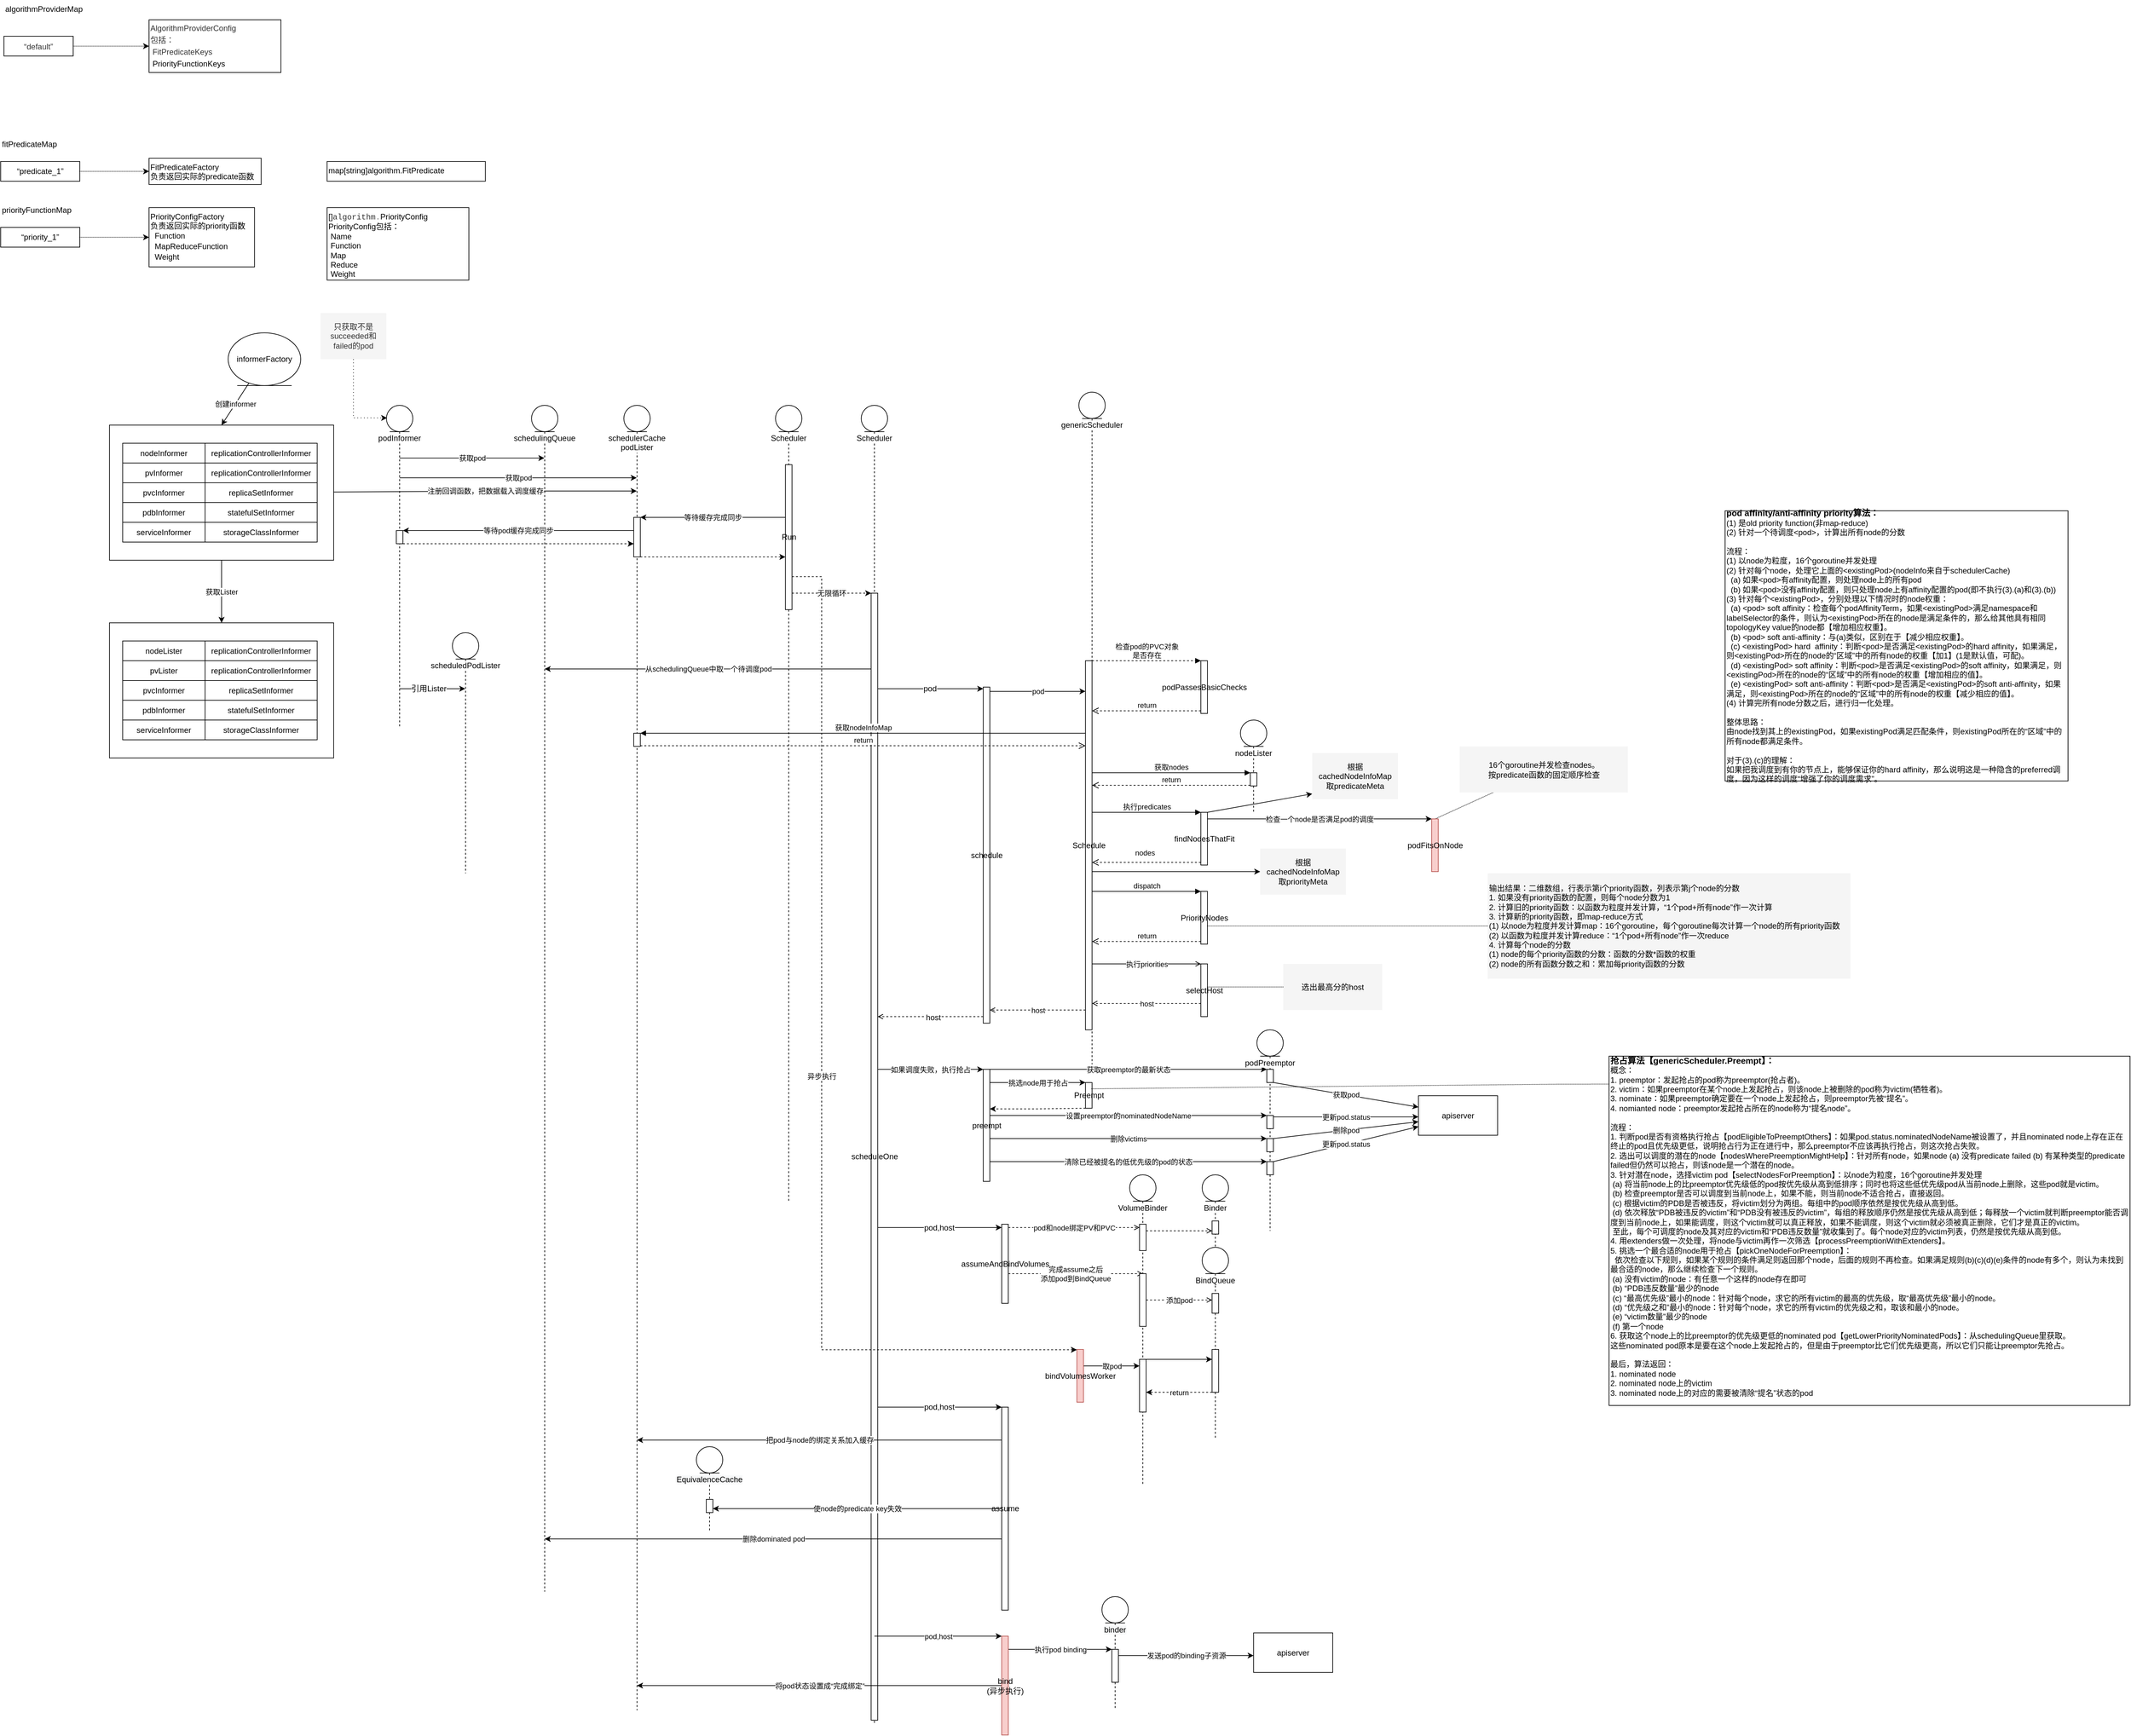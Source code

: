 <mxfile version="12.1.0" type="device" pages="1"><diagram id="QPjbx53poT85U-wyTvSg" name="第 1 页"><mxGraphModel dx="2013" dy="2044" grid="1" gridSize="10" guides="1" tooltips="1" connect="1" arrows="1" fold="1" page="1" pageScale="1" pageWidth="827" pageHeight="1169" math="0" shadow="0"><root><mxCell id="0"/><mxCell id="1" parent="0"/><mxCell id="ehPU6sAt0963uC6czqVp-31" value="获取pod" style="edgeStyle=none;rounded=0;orthogonalLoop=1;jettySize=auto;html=1;" parent="1" source="ehPU6sAt0963uC6czqVp-28" target="ehPU6sAt0963uC6czqVp-30" edge="1"><mxGeometry relative="1" as="geometry"><Array as="points"><mxPoint x="430" y="350"/></Array></mxGeometry></mxCell><mxCell id="ehPU6sAt0963uC6czqVp-32" value="获取pod" style="edgeStyle=none;rounded=0;orthogonalLoop=1;jettySize=auto;html=1;" parent="1" source="ehPU6sAt0963uC6czqVp-28" target="ehPU6sAt0963uC6czqVp-29" edge="1"><mxGeometry relative="1" as="geometry"><mxPoint x="610" y="410" as="targetPoint"/><Array as="points"><mxPoint x="570" y="380"/></Array></mxGeometry></mxCell><mxCell id="ehPU6sAt0963uC6czqVp-34" style="edgeStyle=none;rounded=0;orthogonalLoop=1;jettySize=auto;html=1;" parent="1" source="ehPU6sAt0963uC6czqVp-28" target="ehPU6sAt0963uC6czqVp-33" edge="1"><mxGeometry relative="1" as="geometry"><Array as="points"><mxPoint x="320" y="700"/></Array></mxGeometry></mxCell><mxCell id="ehPU6sAt0963uC6czqVp-35" value="引用Lister" style="text;html=1;align=center;verticalAlign=middle;resizable=0;points=[];;labelBackgroundColor=#ffffff;" parent="ehPU6sAt0963uC6czqVp-34" vertex="1" connectable="0"><mxGeometry x="0.464" y="-30" relative="1" as="geometry"><mxPoint x="-29" y="-30" as="offset"/></mxGeometry></mxCell><mxCell id="ehPU6sAt0963uC6czqVp-28" value="podInformer" style="shape=umlLifeline;participant=umlEntity;perimeter=lifelinePerimeter;whiteSpace=wrap;html=1;container=1;collapsible=0;recursiveResize=0;verticalAlign=top;spacingTop=36;labelBackgroundColor=#ffffff;outlineConnect=0;" parent="1" vertex="1"><mxGeometry x="250" y="270" width="40" height="490" as="geometry"/></mxCell><mxCell id="ehPU6sAt0963uC6czqVp-186" value="" style="html=1;points=[];perimeter=orthogonalPerimeter;" parent="ehPU6sAt0963uC6czqVp-28" vertex="1"><mxGeometry x="15" y="190" width="10" height="20" as="geometry"/></mxCell><mxCell id="ehPU6sAt0963uC6czqVp-29" value="schedulerCache&lt;br&gt;podLister" style="shape=umlLifeline;participant=umlEntity;perimeter=lifelinePerimeter;whiteSpace=wrap;html=1;container=1;collapsible=0;recursiveResize=0;verticalAlign=top;spacingTop=36;labelBackgroundColor=#ffffff;outlineConnect=0;" parent="1" vertex="1"><mxGeometry x="610" y="270" width="40" height="1980" as="geometry"/></mxCell><mxCell id="ehPU6sAt0963uC6czqVp-113" value="" style="html=1;points=[];perimeter=orthogonalPerimeter;" parent="ehPU6sAt0963uC6czqVp-29" vertex="1"><mxGeometry x="15" y="497.5" width="10" height="20" as="geometry"/></mxCell><mxCell id="ehPU6sAt0963uC6czqVp-182" value="" style="html=1;points=[];perimeter=orthogonalPerimeter;" parent="ehPU6sAt0963uC6czqVp-29" vertex="1"><mxGeometry x="15" y="170" width="10" height="60" as="geometry"/></mxCell><mxCell id="ehPU6sAt0963uC6czqVp-74" value="从schedulingQueue中取一个待调度pod" style="edgeStyle=none;rounded=0;orthogonalLoop=1;jettySize=auto;html=1;endArrow=none;endFill=0;startArrow=classic;startFill=1;" parent="1" source="ehPU6sAt0963uC6czqVp-30" target="ehPU6sAt0963uC6czqVp-81" edge="1"><mxGeometry relative="1" as="geometry"><Array as="points"><mxPoint x="740" y="670"/></Array></mxGeometry></mxCell><mxCell id="ehPU6sAt0963uC6czqVp-30" value="schedulingQueue" style="shape=umlLifeline;participant=umlEntity;perimeter=lifelinePerimeter;whiteSpace=wrap;html=1;container=1;collapsible=0;recursiveResize=0;verticalAlign=top;spacingTop=36;labelBackgroundColor=#ffffff;outlineConnect=0;" parent="1" vertex="1"><mxGeometry x="470" y="270" width="40" height="1800" as="geometry"/></mxCell><mxCell id="ehPU6sAt0963uC6czqVp-33" value="scheduledPodLister" style="shape=umlLifeline;participant=umlEntity;perimeter=lifelinePerimeter;whiteSpace=wrap;html=1;container=1;collapsible=0;recursiveResize=0;verticalAlign=top;spacingTop=36;labelBackgroundColor=#ffffff;outlineConnect=0;" parent="1" vertex="1"><mxGeometry x="350" y="615" width="40" height="365" as="geometry"/></mxCell><mxCell id="ehPU6sAt0963uC6czqVp-36" value="Scheduler" style="shape=umlLifeline;participant=umlEntity;perimeter=lifelinePerimeter;whiteSpace=wrap;html=1;container=1;collapsible=0;recursiveResize=0;verticalAlign=top;spacingTop=36;labelBackgroundColor=#ffffff;outlineConnect=0;" parent="1" vertex="1"><mxGeometry x="970" y="270" width="40" height="2000" as="geometry"/></mxCell><mxCell id="ehPU6sAt0963uC6czqVp-81" value="scheduleOne" style="html=1;points=[];perimeter=orthogonalPerimeter;" parent="ehPU6sAt0963uC6czqVp-36" vertex="1"><mxGeometry x="15" y="285" width="10" height="1710" as="geometry"/></mxCell><mxCell id="ehPU6sAt0963uC6czqVp-52" value="创建informer" style="edgeStyle=none;rounded=0;orthogonalLoop=1;jettySize=auto;html=1;entryX=0.5;entryY=0;entryDx=0;entryDy=0;" parent="1" source="ehPU6sAt0963uC6czqVp-37" target="ehPU6sAt0963uC6czqVp-38" edge="1"><mxGeometry relative="1" as="geometry"/></mxCell><mxCell id="ehPU6sAt0963uC6czqVp-37" value="informerFactory" style="ellipse;shape=umlEntity;whiteSpace=wrap;html=1;" parent="1" vertex="1"><mxGeometry x="10" y="160" width="110" height="80" as="geometry"/></mxCell><mxCell id="ehPU6sAt0963uC6czqVp-51" value="" style="group" parent="1" vertex="1" connectable="0"><mxGeometry x="-170" y="300" width="340" height="205" as="geometry"/></mxCell><mxCell id="ehPU6sAt0963uC6czqVp-38" value="" style="rounded=0;whiteSpace=wrap;html=1;" parent="ehPU6sAt0963uC6czqVp-51" vertex="1"><mxGeometry width="340" height="205" as="geometry"/></mxCell><mxCell id="ehPU6sAt0963uC6czqVp-39" value="" style="group" parent="ehPU6sAt0963uC6czqVp-51" vertex="1" connectable="0"><mxGeometry x="20" y="27.5" width="125" height="150" as="geometry"/></mxCell><mxCell id="ehPU6sAt0963uC6czqVp-40" value="&lt;span style=&quot;white-space: normal&quot;&gt;pvInformer&lt;/span&gt;" style="rounded=0;whiteSpace=wrap;html=1;" parent="ehPU6sAt0963uC6czqVp-39" vertex="1"><mxGeometry y="30" width="125" height="30" as="geometry"/></mxCell><mxCell id="ehPU6sAt0963uC6czqVp-41" value="&lt;span style=&quot;white-space: normal&quot;&gt;pvcInformer&lt;/span&gt;" style="rounded=0;whiteSpace=wrap;html=1;" parent="ehPU6sAt0963uC6czqVp-39" vertex="1"><mxGeometry y="60" width="125" height="30" as="geometry"/></mxCell><mxCell id="ehPU6sAt0963uC6czqVp-42" value="&lt;span style=&quot;white-space: normal&quot;&gt;pdbInformer&lt;/span&gt;" style="rounded=0;whiteSpace=wrap;html=1;" parent="ehPU6sAt0963uC6czqVp-39" vertex="1"><mxGeometry y="90" width="125" height="30" as="geometry"/></mxCell><mxCell id="ehPU6sAt0963uC6czqVp-43" value="&lt;span style=&quot;white-space: normal&quot;&gt;nodeInformer&lt;/span&gt;" style="rounded=0;whiteSpace=wrap;html=1;" parent="ehPU6sAt0963uC6czqVp-39" vertex="1"><mxGeometry width="125" height="30" as="geometry"/></mxCell><mxCell id="ehPU6sAt0963uC6czqVp-44" value="&lt;span style=&quot;white-space: normal&quot;&gt;serviceInformer&lt;/span&gt;" style="rounded=0;whiteSpace=wrap;html=1;" parent="ehPU6sAt0963uC6czqVp-39" vertex="1"><mxGeometry y="120" width="125" height="30" as="geometry"/></mxCell><mxCell id="ehPU6sAt0963uC6czqVp-45" value="" style="group" parent="ehPU6sAt0963uC6czqVp-51" vertex="1" connectable="0"><mxGeometry x="145" y="27.5" width="170" height="150" as="geometry"/></mxCell><mxCell id="ehPU6sAt0963uC6czqVp-46" value="replicationControllerInformer" style="rounded=0;whiteSpace=wrap;html=1;" parent="ehPU6sAt0963uC6czqVp-45" vertex="1"><mxGeometry width="170" height="30" as="geometry"/></mxCell><mxCell id="ehPU6sAt0963uC6czqVp-47" value="replicationControllerInformer" style="rounded=0;whiteSpace=wrap;html=1;" parent="ehPU6sAt0963uC6czqVp-45" vertex="1"><mxGeometry y="30" width="170" height="30" as="geometry"/></mxCell><mxCell id="ehPU6sAt0963uC6czqVp-48" value="replicaSetInformer" style="rounded=0;whiteSpace=wrap;html=1;" parent="ehPU6sAt0963uC6czqVp-45" vertex="1"><mxGeometry y="60" width="170" height="30" as="geometry"/></mxCell><mxCell id="ehPU6sAt0963uC6czqVp-49" value="statefulSetInformer" style="rounded=0;whiteSpace=wrap;html=1;" parent="ehPU6sAt0963uC6czqVp-45" vertex="1"><mxGeometry y="90" width="170" height="30" as="geometry"/></mxCell><mxCell id="ehPU6sAt0963uC6czqVp-50" value="storageClassInformer" style="rounded=0;whiteSpace=wrap;html=1;" parent="ehPU6sAt0963uC6czqVp-45" vertex="1"><mxGeometry y="120" width="170" height="30" as="geometry"/></mxCell><mxCell id="ehPU6sAt0963uC6czqVp-53" value="" style="group" parent="1" vertex="1" connectable="0"><mxGeometry x="-170" y="600" width="340" height="205" as="geometry"/></mxCell><mxCell id="ehPU6sAt0963uC6czqVp-54" value="" style="rounded=0;whiteSpace=wrap;html=1;" parent="ehPU6sAt0963uC6czqVp-53" vertex="1"><mxGeometry width="340" height="205" as="geometry"/></mxCell><mxCell id="ehPU6sAt0963uC6czqVp-55" value="" style="group" parent="ehPU6sAt0963uC6czqVp-53" vertex="1" connectable="0"><mxGeometry x="20" y="27.5" width="125" height="150" as="geometry"/></mxCell><mxCell id="ehPU6sAt0963uC6czqVp-56" value="&lt;span style=&quot;white-space: normal&quot;&gt;pvLister&lt;/span&gt;" style="rounded=0;whiteSpace=wrap;html=1;" parent="ehPU6sAt0963uC6czqVp-55" vertex="1"><mxGeometry y="30" width="125" height="30" as="geometry"/></mxCell><mxCell id="ehPU6sAt0963uC6czqVp-57" value="&lt;span style=&quot;white-space: normal&quot;&gt;pvcInformer&lt;/span&gt;" style="rounded=0;whiteSpace=wrap;html=1;" parent="ehPU6sAt0963uC6czqVp-55" vertex="1"><mxGeometry y="60" width="125" height="30" as="geometry"/></mxCell><mxCell id="ehPU6sAt0963uC6czqVp-58" value="&lt;span style=&quot;white-space: normal&quot;&gt;pdbInformer&lt;/span&gt;" style="rounded=0;whiteSpace=wrap;html=1;" parent="ehPU6sAt0963uC6czqVp-55" vertex="1"><mxGeometry y="90" width="125" height="30" as="geometry"/></mxCell><mxCell id="ehPU6sAt0963uC6czqVp-59" value="&lt;span style=&quot;white-space: normal&quot;&gt;nodeLister&lt;/span&gt;" style="rounded=0;whiteSpace=wrap;html=1;" parent="ehPU6sAt0963uC6czqVp-55" vertex="1"><mxGeometry width="125" height="30" as="geometry"/></mxCell><mxCell id="ehPU6sAt0963uC6czqVp-60" value="&lt;span style=&quot;white-space: normal&quot;&gt;serviceInformer&lt;/span&gt;" style="rounded=0;whiteSpace=wrap;html=1;" parent="ehPU6sAt0963uC6czqVp-55" vertex="1"><mxGeometry y="120" width="125" height="30" as="geometry"/></mxCell><mxCell id="ehPU6sAt0963uC6czqVp-61" value="" style="group" parent="ehPU6sAt0963uC6czqVp-53" vertex="1" connectable="0"><mxGeometry x="145" y="27.5" width="170" height="150" as="geometry"/></mxCell><mxCell id="ehPU6sAt0963uC6czqVp-62" value="replicationControllerInformer" style="rounded=0;whiteSpace=wrap;html=1;" parent="ehPU6sAt0963uC6czqVp-61" vertex="1"><mxGeometry width="170" height="30" as="geometry"/></mxCell><mxCell id="ehPU6sAt0963uC6czqVp-63" value="replicationControllerInformer" style="rounded=0;whiteSpace=wrap;html=1;" parent="ehPU6sAt0963uC6czqVp-61" vertex="1"><mxGeometry y="30" width="170" height="30" as="geometry"/></mxCell><mxCell id="ehPU6sAt0963uC6czqVp-64" value="replicaSetInformer" style="rounded=0;whiteSpace=wrap;html=1;" parent="ehPU6sAt0963uC6czqVp-61" vertex="1"><mxGeometry y="60" width="170" height="30" as="geometry"/></mxCell><mxCell id="ehPU6sAt0963uC6czqVp-65" value="statefulSetInformer" style="rounded=0;whiteSpace=wrap;html=1;" parent="ehPU6sAt0963uC6czqVp-61" vertex="1"><mxGeometry y="90" width="170" height="30" as="geometry"/></mxCell><mxCell id="ehPU6sAt0963uC6czqVp-66" value="storageClassInformer" style="rounded=0;whiteSpace=wrap;html=1;" parent="ehPU6sAt0963uC6czqVp-61" vertex="1"><mxGeometry y="120" width="170" height="30" as="geometry"/></mxCell><mxCell id="ehPU6sAt0963uC6czqVp-68" value="获取Lister" style="edgeStyle=none;rounded=0;orthogonalLoop=1;jettySize=auto;html=1;entryX=0.5;entryY=0;entryDx=0;entryDy=0;" parent="1" source="ehPU6sAt0963uC6czqVp-38" target="ehPU6sAt0963uC6czqVp-54" edge="1"><mxGeometry relative="1" as="geometry"/></mxCell><mxCell id="ehPU6sAt0963uC6czqVp-69" value="nodeLister" style="shape=umlLifeline;participant=umlEntity;perimeter=lifelinePerimeter;whiteSpace=wrap;html=1;container=1;collapsible=0;recursiveResize=0;verticalAlign=top;spacingTop=36;labelBackgroundColor=#ffffff;outlineConnect=0;" parent="1" vertex="1"><mxGeometry x="1545" y="747.5" width="40" height="140" as="geometry"/></mxCell><mxCell id="ehPU6sAt0963uC6czqVp-116" value="" style="html=1;points=[];perimeter=orthogonalPerimeter;" parent="ehPU6sAt0963uC6czqVp-69" vertex="1"><mxGeometry x="15" y="80" width="10" height="20" as="geometry"/></mxCell><mxCell id="ehPU6sAt0963uC6czqVp-70" value="注册回调函数，把数据载入调度缓存" style="edgeStyle=none;rounded=0;orthogonalLoop=1;jettySize=auto;html=1;" parent="1" source="ehPU6sAt0963uC6czqVp-38" target="ehPU6sAt0963uC6czqVp-29" edge="1"><mxGeometry relative="1" as="geometry"><Array as="points"><mxPoint x="420" y="400"/></Array></mxGeometry></mxCell><mxCell id="ehPU6sAt0963uC6czqVp-80" style="edgeStyle=none;rounded=0;orthogonalLoop=1;jettySize=auto;html=1;dashed=1;dashPattern=1 4;entryX=0.025;entryY=0.039;entryDx=0;entryDy=0;entryPerimeter=0;" parent="1" source="ehPU6sAt0963uC6czqVp-76" target="ehPU6sAt0963uC6czqVp-28" edge="1"><mxGeometry relative="1" as="geometry"><Array as="points"><mxPoint x="200" y="289"/></Array></mxGeometry></mxCell><mxCell id="ehPU6sAt0963uC6czqVp-76" value="只获取不是succeeded和failed的pod" style="text;html=1;strokeColor=none;fillColor=#f5f5f5;align=center;verticalAlign=middle;whiteSpace=wrap;rounded=0;fontColor=#333333;" parent="1" vertex="1"><mxGeometry x="150" y="130" width="100" height="70" as="geometry"/></mxCell><mxCell id="ehPU6sAt0963uC6czqVp-87" style="edgeStyle=none;rounded=0;orthogonalLoop=1;jettySize=auto;html=1;dashed=1;endArrow=open;endFill=0;" parent="1" source="ehPU6sAt0963uC6czqVp-85" target="ehPU6sAt0963uC6czqVp-81" edge="1"><mxGeometry relative="1" as="geometry"><Array as="points"><mxPoint x="1085" y="1197.5"/></Array><mxPoint x="990" y="1197.5" as="targetPoint"/></mxGeometry></mxCell><mxCell id="ehPU6sAt0963uC6czqVp-89" value="host" style="text;html=1;align=center;verticalAlign=middle;resizable=0;points=[];;labelBackgroundColor=#ffffff;" parent="ehPU6sAt0963uC6czqVp-87" vertex="1" connectable="0"><mxGeometry x="-0.048" y="1" relative="1" as="geometry"><mxPoint as="offset"/></mxGeometry></mxCell><mxCell id="ehPU6sAt0963uC6czqVp-110" value="pod" style="edgeStyle=none;rounded=0;orthogonalLoop=1;jettySize=auto;html=1;entryX=0;entryY=0.083;entryDx=0;entryDy=0;entryPerimeter=0;" parent="1" source="ehPU6sAt0963uC6czqVp-85" target="ehPU6sAt0963uC6czqVp-109" edge="1"><mxGeometry relative="1" as="geometry"/></mxCell><mxCell id="ehPU6sAt0963uC6czqVp-85" value="schedule" style="html=1;points=[];perimeter=orthogonalPerimeter;" parent="1" vertex="1"><mxGeometry x="1155" y="697.5" width="10" height="510" as="geometry"/></mxCell><mxCell id="ehPU6sAt0963uC6czqVp-86" style="edgeStyle=none;rounded=0;orthogonalLoop=1;jettySize=auto;html=1;" parent="1" source="ehPU6sAt0963uC6czqVp-81" target="ehPU6sAt0963uC6czqVp-85" edge="1"><mxGeometry relative="1" as="geometry"><mxPoint x="990" y="704.13" as="sourcePoint"/><Array as="points"><mxPoint x="1080" y="700"/></Array></mxGeometry></mxCell><mxCell id="ehPU6sAt0963uC6czqVp-88" value="pod" style="text;html=1;align=center;verticalAlign=middle;resizable=0;points=[];;labelBackgroundColor=#ffffff;" parent="ehPU6sAt0963uC6czqVp-86" vertex="1" connectable="0"><mxGeometry x="-0.012" relative="1" as="geometry"><mxPoint as="offset"/></mxGeometry></mxCell><mxCell id="ehPU6sAt0963uC6czqVp-145" value="pod和node绑定PV和PVC" style="edgeStyle=none;rounded=0;orthogonalLoop=1;jettySize=auto;html=1;dashed=1;endArrow=open;endFill=0;" parent="1" source="ehPU6sAt0963uC6czqVp-93" target="ehPU6sAt0963uC6czqVp-140" edge="1"><mxGeometry relative="1" as="geometry"><Array as="points"><mxPoint x="1295" y="1517.5"/></Array></mxGeometry></mxCell><mxCell id="ehPU6sAt0963uC6czqVp-146" value="完成assume之后&lt;br&gt;添加pod到BindQueue" style="edgeStyle=none;rounded=0;orthogonalLoop=1;jettySize=auto;html=1;entryX=0.5;entryY=0;entryDx=0;entryDy=0;entryPerimeter=0;dashed=1;endArrow=open;endFill=0;" parent="1" source="ehPU6sAt0963uC6czqVp-93" target="ehPU6sAt0963uC6czqVp-148" edge="1"><mxGeometry relative="1" as="geometry"/></mxCell><mxCell id="ehPU6sAt0963uC6czqVp-93" value="assumeAndBindVolumes" style="html=1;points=[];perimeter=orthogonalPerimeter;" parent="1" vertex="1"><mxGeometry x="1183" y="1512.5" width="10" height="120" as="geometry"/></mxCell><mxCell id="ehPU6sAt0963uC6czqVp-94" style="edgeStyle=none;rounded=0;orthogonalLoop=1;jettySize=auto;html=1;" parent="1" source="ehPU6sAt0963uC6czqVp-81" target="ehPU6sAt0963uC6czqVp-93" edge="1"><mxGeometry relative="1" as="geometry"><mxPoint x="990" y="1517.5" as="sourcePoint"/><Array as="points"><mxPoint x="1085" y="1517.5"/></Array></mxGeometry></mxCell><mxCell id="ehPU6sAt0963uC6czqVp-95" value="pod,host" style="text;html=1;align=center;verticalAlign=middle;resizable=0;points=[];;labelBackgroundColor=#ffffff;" parent="ehPU6sAt0963uC6czqVp-94" vertex="1" connectable="0"><mxGeometry x="-0.012" relative="1" as="geometry"><mxPoint as="offset"/></mxGeometry></mxCell><mxCell id="ehPU6sAt0963uC6czqVp-170" value="把pod与node的绑定关系加入缓存" style="edgeStyle=none;rounded=0;orthogonalLoop=1;jettySize=auto;html=1;endArrow=classic;endFill=1;" parent="1" source="ehPU6sAt0963uC6czqVp-98" target="ehPU6sAt0963uC6czqVp-29" edge="1"><mxGeometry relative="1" as="geometry"><Array as="points"><mxPoint x="910" y="1840"/></Array></mxGeometry></mxCell><mxCell id="ehPU6sAt0963uC6czqVp-171" value="删除dominated pod" style="edgeStyle=none;rounded=0;orthogonalLoop=1;jettySize=auto;html=1;endArrow=classic;endFill=1;" parent="1" source="ehPU6sAt0963uC6czqVp-98" target="ehPU6sAt0963uC6czqVp-30" edge="1"><mxGeometry relative="1" as="geometry"><Array as="points"><mxPoint x="840" y="1990"/></Array></mxGeometry></mxCell><mxCell id="ehPU6sAt0963uC6czqVp-174" value="使node的predicate key失效" style="edgeStyle=none;rounded=0;orthogonalLoop=1;jettySize=auto;html=1;endArrow=classic;endFill=1;" parent="1" source="ehPU6sAt0963uC6czqVp-98" target="ehPU6sAt0963uC6czqVp-173" edge="1"><mxGeometry relative="1" as="geometry"/></mxCell><mxCell id="ehPU6sAt0963uC6czqVp-98" value="assume" style="html=1;points=[];perimeter=orthogonalPerimeter;" parent="1" vertex="1"><mxGeometry x="1183" y="1790" width="10" height="308" as="geometry"/></mxCell><mxCell id="ehPU6sAt0963uC6czqVp-99" style="edgeStyle=none;rounded=0;orthogonalLoop=1;jettySize=auto;html=1;" parent="1" source="ehPU6sAt0963uC6czqVp-81" target="ehPU6sAt0963uC6czqVp-98" edge="1"><mxGeometry relative="1" as="geometry"><mxPoint x="990" y="1877.5" as="sourcePoint"/></mxGeometry></mxCell><mxCell id="ehPU6sAt0963uC6czqVp-100" value="pod,host" style="text;html=1;align=center;verticalAlign=middle;resizable=0;points=[];;labelBackgroundColor=#ffffff;" parent="ehPU6sAt0963uC6czqVp-99" vertex="1" connectable="0"><mxGeometry x="-0.012" relative="1" as="geometry"><mxPoint as="offset"/></mxGeometry></mxCell><mxCell id="ehPU6sAt0963uC6czqVp-177" value="执行pod binding" style="edgeStyle=none;rounded=0;orthogonalLoop=1;jettySize=auto;html=1;endArrow=classic;endFill=1;" parent="1" source="ehPU6sAt0963uC6czqVp-103" target="ehPU6sAt0963uC6czqVp-176" edge="1"><mxGeometry relative="1" as="geometry"><Array as="points"><mxPoint x="1285" y="2157.5"/></Array></mxGeometry></mxCell><mxCell id="ehPU6sAt0963uC6czqVp-180" value="将pod状态设置成“完成绑定”" style="edgeStyle=none;rounded=0;orthogonalLoop=1;jettySize=auto;html=1;endArrow=classic;endFill=1;" parent="1" source="ehPU6sAt0963uC6czqVp-103" target="ehPU6sAt0963uC6czqVp-29" edge="1"><mxGeometry relative="1" as="geometry"/></mxCell><mxCell id="ehPU6sAt0963uC6czqVp-103" value="bind&lt;br&gt;(异步执行)" style="html=1;points=[];perimeter=orthogonalPerimeter;fillColor=#f8cecc;strokeColor=#b85450;" parent="1" vertex="1"><mxGeometry x="1183" y="2137.5" width="10" height="150" as="geometry"/></mxCell><mxCell id="ehPU6sAt0963uC6czqVp-104" value="pod,host" style="edgeStyle=none;rounded=0;orthogonalLoop=1;jettySize=auto;html=1;" parent="1" target="ehPU6sAt0963uC6czqVp-103" edge="1"><mxGeometry relative="1" as="geometry"><mxPoint x="990" y="2137.5" as="sourcePoint"/></mxGeometry></mxCell><mxCell id="ehPU6sAt0963uC6czqVp-108" value="genericScheduler" style="shape=umlLifeline;participant=umlEntity;perimeter=lifelinePerimeter;whiteSpace=wrap;html=1;container=1;collapsible=0;recursiveResize=0;verticalAlign=top;spacingTop=36;labelBackgroundColor=#ffffff;outlineConnect=0;" parent="1" vertex="1"><mxGeometry x="1300" y="250" width="40" height="1020" as="geometry"/></mxCell><mxCell id="ehPU6sAt0963uC6czqVp-109" value="Schedule" style="html=1;points=[];perimeter=orthogonalPerimeter;" parent="ehPU6sAt0963uC6czqVp-108" vertex="1"><mxGeometry x="10" y="407.5" width="10" height="560" as="geometry"/></mxCell><mxCell id="DIZ0qUcnal2CT2u28Lno-52" value="Preempt" style="html=1;points=[];perimeter=orthogonalPerimeter;strokeColor=#000000;fillColor=none;gradientColor=none;" vertex="1" parent="ehPU6sAt0963uC6czqVp-108"><mxGeometry x="10" y="1047.5" width="10" height="39" as="geometry"/></mxCell><mxCell id="ehPU6sAt0963uC6czqVp-114" value="获取nodeInfoMap" style="html=1;verticalAlign=bottom;endArrow=block;entryX=1;entryY=0;" parent="1" source="ehPU6sAt0963uC6czqVp-109" target="ehPU6sAt0963uC6czqVp-113" edge="1"><mxGeometry relative="1" as="geometry"><mxPoint x="695" y="690" as="sourcePoint"/></mxGeometry></mxCell><mxCell id="ehPU6sAt0963uC6czqVp-115" value="return" style="html=1;verticalAlign=bottom;endArrow=open;dashed=1;endSize=8;exitX=1;exitY=0.95;" parent="1" source="ehPU6sAt0963uC6czqVp-113" target="ehPU6sAt0963uC6czqVp-109" edge="1"><mxGeometry relative="1" as="geometry"><mxPoint x="1303" y="709" as="targetPoint"/></mxGeometry></mxCell><mxCell id="ehPU6sAt0963uC6czqVp-118" value="return" style="html=1;verticalAlign=bottom;endArrow=open;dashed=1;endSize=8;exitX=0;exitY=0.95;endFill=0;" parent="1" source="ehPU6sAt0963uC6czqVp-116" target="ehPU6sAt0963uC6czqVp-109" edge="1"><mxGeometry relative="1" as="geometry"><mxPoint x="1420" y="823.5" as="targetPoint"/></mxGeometry></mxCell><mxCell id="ehPU6sAt0963uC6czqVp-117" value="获取nodes" style="html=1;verticalAlign=bottom;endArrow=block;entryX=0;entryY=0;" parent="1" source="ehPU6sAt0963uC6czqVp-109" target="ehPU6sAt0963uC6czqVp-116" edge="1"><mxGeometry relative="1" as="geometry"><mxPoint x="1315" y="747.5" as="sourcePoint"/></mxGeometry></mxCell><mxCell id="ehPU6sAt0963uC6czqVp-193" value="检查一个node是否满足pod的调度" style="edgeStyle=none;rounded=0;orthogonalLoop=1;jettySize=auto;html=1;endArrow=classic;endFill=1;" parent="1" source="ehPU6sAt0963uC6czqVp-119" target="ehPU6sAt0963uC6czqVp-192" edge="1"><mxGeometry relative="1" as="geometry"><Array as="points"><mxPoint x="1665" y="897.5"/></Array></mxGeometry></mxCell><mxCell id="DIZ0qUcnal2CT2u28Lno-5" style="rounded=0;orthogonalLoop=1;jettySize=auto;html=1;" edge="1" parent="1" source="ehPU6sAt0963uC6czqVp-119" target="DIZ0qUcnal2CT2u28Lno-4"><mxGeometry relative="1" as="geometry"/></mxCell><mxCell id="ehPU6sAt0963uC6czqVp-119" value="findNodesThatFit" style="html=1;points=[];perimeter=orthogonalPerimeter;" parent="1" vertex="1"><mxGeometry x="1485" y="887.5" width="10" height="80" as="geometry"/></mxCell><mxCell id="ehPU6sAt0963uC6czqVp-120" value="执行predicates" style="html=1;verticalAlign=bottom;endArrow=block;entryX=0;entryY=0;" parent="1" source="ehPU6sAt0963uC6czqVp-109" target="ehPU6sAt0963uC6czqVp-119" edge="1"><mxGeometry relative="1" as="geometry"><mxPoint x="1415" y="857.5" as="sourcePoint"/></mxGeometry></mxCell><mxCell id="ehPU6sAt0963uC6czqVp-121" value="nodes" style="html=1;verticalAlign=bottom;endArrow=open;dashed=1;endSize=8;exitX=0;exitY=0.95;" parent="1" source="ehPU6sAt0963uC6czqVp-119" target="ehPU6sAt0963uC6czqVp-109" edge="1"><mxGeometry x="0.034" y="-6" relative="1" as="geometry"><mxPoint x="1415" y="933.5" as="targetPoint"/><mxPoint as="offset"/></mxGeometry></mxCell><mxCell id="ehPU6sAt0963uC6czqVp-122" value="PriorityNodes" style="html=1;points=[];perimeter=orthogonalPerimeter;" parent="1" vertex="1"><mxGeometry x="1485" y="1007.5" width="10" height="80" as="geometry"/></mxCell><mxCell id="ehPU6sAt0963uC6czqVp-123" value="dispatch" style="html=1;verticalAlign=bottom;endArrow=block;entryX=0;entryY=0;" parent="1" source="ehPU6sAt0963uC6czqVp-109" target="ehPU6sAt0963uC6czqVp-122" edge="1"><mxGeometry relative="1" as="geometry"><mxPoint x="1415" y="977.5" as="sourcePoint"/></mxGeometry></mxCell><mxCell id="ehPU6sAt0963uC6czqVp-124" value="return" style="html=1;verticalAlign=bottom;endArrow=open;dashed=1;endSize=8;exitX=0;exitY=0.95;" parent="1" source="ehPU6sAt0963uC6czqVp-122" target="ehPU6sAt0963uC6czqVp-109" edge="1"><mxGeometry relative="1" as="geometry"><mxPoint x="1415" y="1053.5" as="targetPoint"/></mxGeometry></mxCell><mxCell id="ehPU6sAt0963uC6czqVp-129" value="host" style="edgeStyle=none;rounded=0;orthogonalLoop=1;jettySize=auto;html=1;endArrow=open;endFill=0;dashed=1;" parent="1" source="ehPU6sAt0963uC6czqVp-127" target="ehPU6sAt0963uC6czqVp-109" edge="1"><mxGeometry relative="1" as="geometry"><Array as="points"><mxPoint x="1405" y="1177.5"/></Array></mxGeometry></mxCell><mxCell id="ehPU6sAt0963uC6czqVp-127" value="selectHost" style="html=1;points=[];perimeter=orthogonalPerimeter;" parent="1" vertex="1"><mxGeometry x="1485" y="1117.5" width="10" height="80" as="geometry"/></mxCell><mxCell id="ehPU6sAt0963uC6czqVp-128" value="执行priorities" style="edgeStyle=none;rounded=0;orthogonalLoop=1;jettySize=auto;html=1;entryX=0;entryY=0;entryDx=0;entryDy=0;entryPerimeter=0;endArrow=open;endFill=0;" parent="1" source="ehPU6sAt0963uC6czqVp-109" target="ehPU6sAt0963uC6czqVp-127" edge="1"><mxGeometry relative="1" as="geometry"/></mxCell><mxCell id="ehPU6sAt0963uC6czqVp-130" value="host" style="edgeStyle=none;rounded=0;orthogonalLoop=1;jettySize=auto;html=1;dashed=1;endArrow=open;endFill=0;" parent="1" source="ehPU6sAt0963uC6czqVp-109" target="ehPU6sAt0963uC6czqVp-85" edge="1"><mxGeometry relative="1" as="geometry"><Array as="points"><mxPoint x="1245" y="1187.5"/></Array></mxGeometry></mxCell><mxCell id="ehPU6sAt0963uC6czqVp-131" value="podPassesBasicChecks" style="html=1;points=[];perimeter=orthogonalPerimeter;" parent="1" vertex="1"><mxGeometry x="1485" y="657.5" width="10" height="80" as="geometry"/></mxCell><mxCell id="ehPU6sAt0963uC6czqVp-132" value="检查pod的PVC对象&lt;br&gt;是否存在" style="html=1;verticalAlign=bottom;endArrow=block;entryX=0;entryY=0;dashed=1;" parent="1" source="ehPU6sAt0963uC6czqVp-109" target="ehPU6sAt0963uC6czqVp-131" edge="1"><mxGeometry relative="1" as="geometry"><mxPoint x="1415" y="657.5" as="sourcePoint"/></mxGeometry></mxCell><mxCell id="ehPU6sAt0963uC6czqVp-133" value="return" style="html=1;verticalAlign=bottom;endArrow=open;dashed=1;endSize=8;exitX=0;exitY=0.95;" parent="1" source="ehPU6sAt0963uC6czqVp-131" target="ehPU6sAt0963uC6czqVp-109" edge="1"><mxGeometry relative="1" as="geometry"><mxPoint x="1415" y="733.5" as="targetPoint"/></mxGeometry></mxCell><mxCell id="DIZ0qUcnal2CT2u28Lno-8" style="edgeStyle=none;rounded=0;orthogonalLoop=1;jettySize=auto;html=1;dashed=1;dashPattern=1 1;endArrow=none;endFill=0;" edge="1" parent="1" source="ehPU6sAt0963uC6czqVp-135" target="ehPU6sAt0963uC6czqVp-122"><mxGeometry relative="1" as="geometry"><mxPoint x="1715" y="1091.944" as="sourcePoint"/></mxGeometry></mxCell><mxCell id="ehPU6sAt0963uC6czqVp-135" value="&lt;span style=&quot;color: rgb(0 , 0 , 0)&quot;&gt;输出结果：二维数组，行表示第i个priority函数，列表示第j个node的分数&lt;br&gt;1. 如果没有priority函数的配置，则每个node分数为1&lt;br&gt;2. 计算旧的priority函数：以函数为粒度并发计算，&lt;/span&gt;&lt;span style=&quot;color: rgb(0 , 0 , 0)&quot;&gt;“1个pod+所有node”作一次计算&lt;/span&gt;&lt;span style=&quot;color: rgb(0 , 0 , 0)&quot;&gt;&lt;br&gt;3. 计算新的priority函数，即map-reduce方式&lt;br&gt;(1) 以node为粒度并发计算map：16个goroutine，每个goroutine每次计算一个node的所有priority函数&lt;br&gt;(2) 以函数为粒度并发计算reduce：“1个pod+所有node”作一次reduce&lt;br&gt;4. 计算每个node的分数&lt;br&gt;(1) node的每个priority函数的分数：函数的分数*函数的权重&lt;br&gt;(2) node的所有函数分数之和：累加每priority函数的分数&lt;/span&gt;" style="text;html=1;strokeColor=none;fillColor=#f5f5f5;align=left;verticalAlign=middle;whiteSpace=wrap;rounded=0;fontColor=#333333;" parent="1" vertex="1"><mxGeometry x="1920" y="980" width="550" height="160" as="geometry"/></mxCell><mxCell id="DIZ0qUcnal2CT2u28Lno-86" style="edgeStyle=none;rounded=0;orthogonalLoop=1;jettySize=auto;html=1;dashed=1;dashPattern=1 1;startArrow=none;startFill=0;endArrow=none;endFill=0;fontFamily=Helvetica;fontColor=#000000;" edge="1" parent="1" source="ehPU6sAt0963uC6czqVp-136" target="ehPU6sAt0963uC6czqVp-127"><mxGeometry relative="1" as="geometry"/></mxCell><mxCell id="ehPU6sAt0963uC6czqVp-136" value="&lt;span style=&quot;color: rgb(0 , 0 , 0)&quot;&gt;选出最高分的host&lt;/span&gt;" style="text;html=1;strokeColor=none;fillColor=#f5f5f5;align=center;verticalAlign=middle;whiteSpace=wrap;rounded=0;fontColor=#333333;" parent="1" vertex="1"><mxGeometry x="1610" y="1117.5" width="150" height="70" as="geometry"/></mxCell><mxCell id="ehPU6sAt0963uC6czqVp-139" value="VolumeBinder" style="shape=umlLifeline;participant=umlEntity;perimeter=lifelinePerimeter;whiteSpace=wrap;html=1;container=1;collapsible=0;recursiveResize=0;verticalAlign=top;spacingTop=36;labelBackgroundColor=#ffffff;outlineConnect=0;" parent="1" vertex="1"><mxGeometry x="1377" y="1437.5" width="40" height="470" as="geometry"/></mxCell><mxCell id="ehPU6sAt0963uC6czqVp-140" value="" style="html=1;points=[];perimeter=orthogonalPerimeter;" parent="ehPU6sAt0963uC6czqVp-139" vertex="1"><mxGeometry x="15" y="75" width="10" height="40" as="geometry"/></mxCell><mxCell id="ehPU6sAt0963uC6czqVp-158" value="" style="html=1;points=[];perimeter=orthogonalPerimeter;" parent="ehPU6sAt0963uC6czqVp-139" vertex="1"><mxGeometry x="15" y="280" width="10" height="80" as="geometry"/></mxCell><mxCell id="ehPU6sAt0963uC6czqVp-148" value="" style="html=1;points=[];perimeter=orthogonalPerimeter;" parent="ehPU6sAt0963uC6czqVp-139" vertex="1"><mxGeometry x="15" y="150" width="10" height="80" as="geometry"/></mxCell><mxCell id="ehPU6sAt0963uC6czqVp-141" value="Binder" style="shape=umlLifeline;participant=umlEntity;perimeter=lifelinePerimeter;whiteSpace=wrap;html=1;container=1;collapsible=0;recursiveResize=0;verticalAlign=top;spacingTop=36;labelBackgroundColor=#ffffff;outlineConnect=0;" parent="1" vertex="1"><mxGeometry x="1487" y="1437.5" width="40" height="130" as="geometry"/></mxCell><mxCell id="ehPU6sAt0963uC6czqVp-142" value="" style="html=1;points=[];perimeter=orthogonalPerimeter;" parent="ehPU6sAt0963uC6czqVp-141" vertex="1"><mxGeometry x="15" y="70" width="10" height="20" as="geometry"/></mxCell><mxCell id="ehPU6sAt0963uC6czqVp-143" value="BindQueue" style="shape=umlLifeline;participant=umlEntity;perimeter=lifelinePerimeter;whiteSpace=wrap;html=1;container=1;collapsible=0;recursiveResize=0;verticalAlign=top;spacingTop=36;labelBackgroundColor=#ffffff;outlineConnect=0;" parent="1" vertex="1"><mxGeometry x="1487" y="1547.5" width="40" height="290" as="geometry"/></mxCell><mxCell id="ehPU6sAt0963uC6czqVp-144" value="" style="html=1;points=[];perimeter=orthogonalPerimeter;" parent="ehPU6sAt0963uC6czqVp-143" vertex="1"><mxGeometry x="15" y="70" width="10" height="30" as="geometry"/></mxCell><mxCell id="ehPU6sAt0963uC6czqVp-164" value="" style="html=1;points=[];perimeter=orthogonalPerimeter;" parent="ehPU6sAt0963uC6czqVp-143" vertex="1"><mxGeometry x="15" y="155" width="10" height="65" as="geometry"/></mxCell><mxCell id="ehPU6sAt0963uC6czqVp-150" value="添加pod" style="edgeStyle=none;rounded=0;orthogonalLoop=1;jettySize=auto;html=1;dashed=1;endArrow=open;endFill=0;" parent="1" source="ehPU6sAt0963uC6czqVp-148" target="ehPU6sAt0963uC6czqVp-144" edge="1"><mxGeometry relative="1" as="geometry"/></mxCell><mxCell id="ehPU6sAt0963uC6czqVp-149" style="edgeStyle=none;rounded=0;orthogonalLoop=1;jettySize=auto;html=1;dashed=1;endArrow=open;endFill=0;" parent="1" source="ehPU6sAt0963uC6czqVp-140" target="ehPU6sAt0963uC6czqVp-142" edge="1"><mxGeometry relative="1" as="geometry"><mxPoint x="1397" y="1517.5" as="sourcePoint"/><Array as="points"><mxPoint x="1465" y="1522.5"/></Array></mxGeometry></mxCell><mxCell id="ehPU6sAt0963uC6czqVp-160" value="取pod" style="edgeStyle=none;rounded=0;orthogonalLoop=1;jettySize=auto;html=1;endArrow=classic;endFill=1;" parent="1" source="ehPU6sAt0963uC6czqVp-152" target="ehPU6sAt0963uC6czqVp-158" edge="1"><mxGeometry relative="1" as="geometry"><Array as="points"><mxPoint x="1347" y="1727.5"/></Array></mxGeometry></mxCell><mxCell id="ehPU6sAt0963uC6czqVp-152" value="bindVolumesWorker" style="html=1;points=[];perimeter=orthogonalPerimeter;fillColor=#f8cecc;strokeColor=#b85450;" parent="1" vertex="1"><mxGeometry x="1297" y="1702.5" width="10" height="80" as="geometry"/></mxCell><mxCell id="ehPU6sAt0963uC6czqVp-153" value="异步执行" style="edgeStyle=none;rounded=0;orthogonalLoop=1;jettySize=auto;html=1;dashed=1;" parent="1" source="ehPU6sAt0963uC6czqVp-155" target="ehPU6sAt0963uC6czqVp-152" edge="1"><mxGeometry relative="1" as="geometry"><mxPoint x="1010" y="410" as="sourcePoint"/><Array as="points"><mxPoint x="910" y="530"/><mxPoint x="910" y="1703"/></Array></mxGeometry></mxCell><mxCell id="ehPU6sAt0963uC6czqVp-154" value="Scheduler" style="shape=umlLifeline;participant=umlEntity;perimeter=lifelinePerimeter;whiteSpace=wrap;html=1;container=1;collapsible=0;recursiveResize=0;verticalAlign=top;spacingTop=36;labelBackgroundColor=#ffffff;outlineConnect=0;" parent="1" vertex="1"><mxGeometry x="840" y="270" width="40" height="1210" as="geometry"/></mxCell><mxCell id="ehPU6sAt0963uC6czqVp-155" value="Run" style="html=1;points=[];perimeter=orthogonalPerimeter;" parent="ehPU6sAt0963uC6czqVp-154" vertex="1"><mxGeometry x="15" y="90" width="10" height="220" as="geometry"/></mxCell><mxCell id="ehPU6sAt0963uC6czqVp-156" value="无限循环" style="edgeStyle=none;rounded=0;orthogonalLoop=1;jettySize=auto;html=1;endArrow=classic;endFill=1;dashed=1;" parent="1" source="ehPU6sAt0963uC6czqVp-155" target="ehPU6sAt0963uC6czqVp-81" edge="1"><mxGeometry relative="1" as="geometry"/></mxCell><mxCell id="ehPU6sAt0963uC6czqVp-167" style="edgeStyle=none;rounded=0;orthogonalLoop=1;jettySize=auto;html=1;endArrow=classic;endFill=1;" parent="1" source="ehPU6sAt0963uC6czqVp-158" target="ehPU6sAt0963uC6czqVp-164" edge="1"><mxGeometry relative="1" as="geometry"><Array as="points"><mxPoint x="1457" y="1717.5"/></Array></mxGeometry></mxCell><mxCell id="ehPU6sAt0963uC6czqVp-168" value="return" style="edgeStyle=none;rounded=0;orthogonalLoop=1;jettySize=auto;html=1;endArrow=classic;endFill=1;dashed=1;" parent="1" source="ehPU6sAt0963uC6czqVp-164" target="ehPU6sAt0963uC6czqVp-158" edge="1"><mxGeometry relative="1" as="geometry"><Array as="points"><mxPoint x="1457" y="1767.5"/></Array></mxGeometry></mxCell><mxCell id="ehPU6sAt0963uC6czqVp-172" value="&lt;span style=&quot;background-color: rgb(248 , 249 , 250)&quot;&gt;EquivalenceCache&lt;/span&gt;" style="shape=umlLifeline;participant=umlEntity;perimeter=lifelinePerimeter;whiteSpace=wrap;html=1;container=1;collapsible=0;recursiveResize=0;verticalAlign=top;spacingTop=36;labelBackgroundColor=#ffffff;outlineConnect=0;" parent="1" vertex="1"><mxGeometry x="720" y="1850" width="40" height="130" as="geometry"/></mxCell><mxCell id="ehPU6sAt0963uC6czqVp-173" value="" style="html=1;points=[];perimeter=orthogonalPerimeter;" parent="ehPU6sAt0963uC6czqVp-172" vertex="1"><mxGeometry x="15" y="80" width="10" height="20" as="geometry"/></mxCell><mxCell id="ehPU6sAt0963uC6czqVp-175" value="&lt;span style=&quot;background-color: rgb(248 , 249 , 250)&quot;&gt;binder&lt;/span&gt;" style="shape=umlLifeline;participant=umlEntity;perimeter=lifelinePerimeter;whiteSpace=wrap;html=1;container=1;collapsible=0;recursiveResize=0;verticalAlign=top;spacingTop=36;labelBackgroundColor=#ffffff;outlineConnect=0;" parent="1" vertex="1"><mxGeometry x="1335" y="2077.5" width="40" height="170" as="geometry"/></mxCell><mxCell id="ehPU6sAt0963uC6czqVp-176" value="" style="html=1;points=[];perimeter=orthogonalPerimeter;" parent="ehPU6sAt0963uC6czqVp-175" vertex="1"><mxGeometry x="15" y="80" width="10" height="50" as="geometry"/></mxCell><mxCell id="ehPU6sAt0963uC6czqVp-178" value="apiserver" style="rounded=0;whiteSpace=wrap;html=1;" parent="1" vertex="1"><mxGeometry x="1565" y="2132.5" width="120" height="60" as="geometry"/></mxCell><mxCell id="ehPU6sAt0963uC6czqVp-179" value="发送pod的binding子资源" style="edgeStyle=none;rounded=0;orthogonalLoop=1;jettySize=auto;html=1;endArrow=classic;endFill=1;" parent="1" source="ehPU6sAt0963uC6czqVp-176" target="ehPU6sAt0963uC6czqVp-178" edge="1"><mxGeometry relative="1" as="geometry"/></mxCell><mxCell id="ehPU6sAt0963uC6czqVp-181" value="等待缓存完成同步" style="edgeStyle=none;rounded=0;orthogonalLoop=1;jettySize=auto;html=1;endArrow=classic;endFill=1;" parent="1" source="ehPU6sAt0963uC6czqVp-155" target="ehPU6sAt0963uC6czqVp-182" edge="1"><mxGeometry relative="1" as="geometry"><Array as="points"><mxPoint x="750" y="440"/></Array></mxGeometry></mxCell><mxCell id="ehPU6sAt0963uC6czqVp-185" value="等待pod缓存完成同步" style="edgeStyle=none;rounded=0;orthogonalLoop=1;jettySize=auto;html=1;endArrow=classic;endFill=1;" parent="1" source="ehPU6sAt0963uC6czqVp-182" target="ehPU6sAt0963uC6czqVp-186" edge="1"><mxGeometry relative="1" as="geometry"><Array as="points"><mxPoint x="450" y="460"/></Array></mxGeometry></mxCell><mxCell id="ehPU6sAt0963uC6czqVp-187" style="edgeStyle=none;rounded=0;orthogonalLoop=1;jettySize=auto;html=1;endArrow=classic;endFill=1;dashed=1;" parent="1" source="ehPU6sAt0963uC6czqVp-186" target="ehPU6sAt0963uC6czqVp-182" edge="1"><mxGeometry relative="1" as="geometry"><mxPoint x="630" y="470" as="targetPoint"/><Array as="points"><mxPoint x="450" y="480"/></Array></mxGeometry></mxCell><mxCell id="ehPU6sAt0963uC6czqVp-188" style="edgeStyle=none;rounded=0;orthogonalLoop=1;jettySize=auto;html=1;dashed=1;endArrow=classic;endFill=1;" parent="1" source="ehPU6sAt0963uC6czqVp-182" target="ehPU6sAt0963uC6czqVp-155" edge="1"><mxGeometry relative="1" as="geometry"><Array as="points"><mxPoint x="740" y="500"/></Array></mxGeometry></mxCell><mxCell id="ehPU6sAt0963uC6czqVp-194" style="edgeStyle=none;rounded=0;orthogonalLoop=1;jettySize=auto;html=1;entryX=0.3;entryY=0.013;entryDx=0;entryDy=0;entryPerimeter=0;endArrow=none;endFill=0;dashed=1;dashPattern=1 1;" parent="1" source="ehPU6sAt0963uC6czqVp-189" target="ehPU6sAt0963uC6czqVp-192" edge="1"><mxGeometry relative="1" as="geometry"/></mxCell><mxCell id="ehPU6sAt0963uC6czqVp-189" value="&lt;span style=&quot;color: rgb(0 , 0 , 0)&quot;&gt;16个goroutine并发检查nodes。&lt;br&gt;&lt;/span&gt;&lt;span style=&quot;color: rgb(0 , 0 , 0)&quot;&gt;按predicate函数的&lt;/span&gt;&lt;span style=&quot;color: rgb(0 , 0 , 0)&quot;&gt;固定顺序检查&lt;/span&gt;&lt;span style=&quot;color: rgb(0 , 0 , 0)&quot;&gt;&lt;br&gt;&lt;/span&gt;" style="text;html=1;strokeColor=none;fillColor=#f5f5f5;align=center;verticalAlign=middle;whiteSpace=wrap;rounded=0;fontColor=#333333;" parent="1" vertex="1"><mxGeometry x="1877.5" y="787.5" width="255" height="70" as="geometry"/></mxCell><mxCell id="ehPU6sAt0963uC6czqVp-192" value="podFitsOnNode" style="html=1;points=[];perimeter=orthogonalPerimeter;fillColor=#f8cecc;strokeColor=#b85450;" parent="1" vertex="1"><mxGeometry x="1835" y="897.5" width="10" height="80" as="geometry"/></mxCell><mxCell id="DIZ0qUcnal2CT2u28Lno-4" value="&lt;font color=&quot;#000000&quot;&gt;根据cachedNodeInfoMap&lt;br&gt;取predicateMeta&lt;/font&gt;" style="text;html=1;strokeColor=none;fillColor=#f5f5f5;align=center;verticalAlign=middle;whiteSpace=wrap;rounded=0;fontColor=#333333;" vertex="1" parent="1"><mxGeometry x="1654" y="797.5" width="130" height="70" as="geometry"/></mxCell><mxCell id="DIZ0qUcnal2CT2u28Lno-6" value="&lt;font color=&quot;#000000&quot;&gt;根据cachedNodeInfoMap&lt;br&gt;取priorityMeta&lt;/font&gt;" style="text;html=1;strokeColor=none;fillColor=#f5f5f5;align=center;verticalAlign=middle;whiteSpace=wrap;rounded=0;fontColor=#333333;" vertex="1" parent="1"><mxGeometry x="1575" y="942.5" width="130" height="70" as="geometry"/></mxCell><mxCell id="DIZ0qUcnal2CT2u28Lno-7" style="edgeStyle=none;rounded=0;orthogonalLoop=1;jettySize=auto;html=1;entryX=0;entryY=0.5;entryDx=0;entryDy=0;" edge="1" parent="1" source="ehPU6sAt0963uC6czqVp-109" target="DIZ0qUcnal2CT2u28Lno-6"><mxGeometry relative="1" as="geometry"/></mxCell><mxCell id="DIZ0qUcnal2CT2u28Lno-42" style="edgeStyle=none;rounded=0;orthogonalLoop=1;jettySize=auto;html=1;entryX=0;entryY=0.5;entryDx=0;entryDy=0;dashed=1;dashPattern=1 1;" edge="1" parent="1" source="DIZ0qUcnal2CT2u28Lno-11" target="DIZ0qUcnal2CT2u28Lno-13"><mxGeometry relative="1" as="geometry"/></mxCell><mxCell id="DIZ0qUcnal2CT2u28Lno-11" value="&lt;div style=&quot;color: rgb(51 , 51 , 51) ; line-height: 18px ; white-space: pre&quot;&gt;“default”&lt;/div&gt;" style="rounded=0;whiteSpace=wrap;html=1;" vertex="1" parent="1"><mxGeometry x="-330" y="-290" width="105" height="30" as="geometry"/></mxCell><mxCell id="DIZ0qUcnal2CT2u28Lno-13" value="&lt;div style=&quot;color: rgb(51 , 51 , 51) ; line-height: 18px ; white-space: pre&quot;&gt;&lt;div style=&quot;line-height: 18px&quot;&gt;&lt;span style=&quot;background-color: rgb(255 , 255 , 255)&quot;&gt;AlgorithmProviderConfig&lt;/span&gt;&lt;/div&gt;&lt;div style=&quot;line-height: 18px&quot;&gt;&lt;span style=&quot;background-color: rgb(255 , 255 , 255)&quot;&gt;包括：&lt;/span&gt;&lt;/div&gt;&lt;div style=&quot;line-height: 18px&quot;&gt;&lt;span style=&quot;background-color: rgb(255 , 255 , 255)&quot;&gt; FitPredicateKeys&lt;/span&gt;&lt;/div&gt;&lt;div style=&quot;line-height: 18px&quot;&gt;&lt;span style=&quot;color: rgb(0 , 0 , 0) ; white-space: nowrap ; background-color: rgb(255 , 255 , 255)&quot;&gt;&amp;nbsp;PriorityFunctionKeys&lt;/span&gt;&lt;span style=&quot;background-color: rgb(245 , 245 , 245) ; font-family: &amp;#34;menlo&amp;#34; , &amp;#34;monaco&amp;#34; , &amp;#34;courier new&amp;#34; , monospace&quot;&gt;&lt;br&gt;&lt;/span&gt;&lt;/div&gt;&lt;/div&gt;" style="text;html=1;strokeColor=#000000;fillColor=none;align=left;verticalAlign=middle;whiteSpace=wrap;rounded=0;" vertex="1" parent="1"><mxGeometry x="-110" y="-315" width="200" height="80" as="geometry"/></mxCell><mxCell id="DIZ0qUcnal2CT2u28Lno-14" style="edgeStyle=none;rounded=0;orthogonalLoop=1;jettySize=auto;html=1;entryX=0.5;entryY=0;entryDx=0;entryDy=0;dashed=1;dashPattern=1 1;" edge="1" parent="1" source="DIZ0qUcnal2CT2u28Lno-13" target="DIZ0qUcnal2CT2u28Lno-13"><mxGeometry relative="1" as="geometry"/></mxCell><mxCell id="DIZ0qUcnal2CT2u28Lno-17" value="priorityFunctionMap" style="text;html=1;" vertex="1" parent="1"><mxGeometry x="-335" y="-40" width="130" height="30" as="geometry"/></mxCell><mxCell id="DIZ0qUcnal2CT2u28Lno-18" value="&lt;span style=&quot;background-color: rgb(255 , 255 , 255)&quot;&gt;PriorityConfigFactory&lt;br&gt;负责返回实际的priority函数&lt;br&gt;&amp;nbsp; Function&lt;br&gt;&lt;/span&gt;&lt;div style=&quot;line-height: 18px ; white-space: pre&quot;&gt;&lt;span style=&quot;background-color: rgb(255 , 255 , 255)&quot;&gt;  MapReduceFunction&lt;/span&gt;&lt;/div&gt;&lt;span style=&quot;background-color: rgb(255 , 255 , 255)&quot;&gt;&amp;nbsp; Weight&lt;/span&gt;" style="text;html=1;fillColor=none;gradientColor=none;strokeColor=#000000;" vertex="1" parent="1"><mxGeometry x="-110" y="-30" width="160" height="90" as="geometry"/></mxCell><mxCell id="DIZ0qUcnal2CT2u28Lno-20" style="edgeStyle=none;rounded=0;orthogonalLoop=1;jettySize=auto;html=1;entryX=0;entryY=0.5;entryDx=0;entryDy=0;dashed=1;dashPattern=1 1;" edge="1" parent="1" source="DIZ0qUcnal2CT2u28Lno-19" target="DIZ0qUcnal2CT2u28Lno-18"><mxGeometry relative="1" as="geometry"/></mxCell><mxCell id="DIZ0qUcnal2CT2u28Lno-19" value="“priority_1”" style="rounded=0;whiteSpace=wrap;html=1;" vertex="1" parent="1"><mxGeometry x="-335" width="120" height="30" as="geometry"/></mxCell><mxCell id="DIZ0qUcnal2CT2u28Lno-21" value="fitPredicateMap" style="text;html=1;" vertex="1" parent="1"><mxGeometry x="-335" y="-140" width="110" height="30" as="geometry"/></mxCell><mxCell id="DIZ0qUcnal2CT2u28Lno-22" value="FitPredicateFactory&lt;br&gt;负责返回实际的predicate函数" style="text;html=1;strokeColor=#000000;" vertex="1" parent="1"><mxGeometry x="-110" y="-105" width="170" height="40" as="geometry"/></mxCell><mxCell id="DIZ0qUcnal2CT2u28Lno-24" style="edgeStyle=none;rounded=0;orthogonalLoop=1;jettySize=auto;html=1;entryX=0;entryY=0.5;entryDx=0;entryDy=0;dashed=1;dashPattern=1 1;" edge="1" parent="1" source="DIZ0qUcnal2CT2u28Lno-23" target="DIZ0qUcnal2CT2u28Lno-22"><mxGeometry relative="1" as="geometry"/></mxCell><mxCell id="DIZ0qUcnal2CT2u28Lno-23" value="“predicate_1”" style="rounded=0;whiteSpace=wrap;html=1;" vertex="1" parent="1"><mxGeometry x="-335" y="-100" width="120" height="30" as="geometry"/></mxCell><mxCell id="DIZ0qUcnal2CT2u28Lno-30" value="&lt;span style=&quot;background-color: rgb(255 , 255 , 255)&quot;&gt;[]&lt;span style=&quot;color: rgb(51 , 51 , 51) ; font-family: &amp;#34;menlo&amp;#34; , &amp;#34;monaco&amp;#34; , &amp;#34;courier new&amp;#34; , monospace ; white-space: pre&quot;&gt;algorithm&lt;/span&gt;&lt;span style=&quot;font-family: &amp;#34;menlo&amp;#34; , &amp;#34;monaco&amp;#34; , &amp;#34;courier new&amp;#34; , monospace ; white-space: pre ; color: rgb(119 , 119 , 119)&quot;&gt;.&lt;/span&gt;PriorityConfig&lt;br&gt;PriorityConfig包括：&lt;br&gt;&amp;nbsp;Name&lt;br&gt;&amp;nbsp;Function&lt;br&gt;&amp;nbsp;Map&lt;br&gt;&amp;nbsp;Reduce&lt;br&gt;&amp;nbsp;Weight&lt;/span&gt;" style="text;html=1;strokeColor=#000000;" vertex="1" parent="1"><mxGeometry x="160" y="-30" width="215" height="110" as="geometry"/></mxCell><mxCell id="DIZ0qUcnal2CT2u28Lno-34" value="&lt;span style=&quot;background-color: rgb(255 , 255 , 255)&quot;&gt;&lt;span style=&quot;white-space: pre&quot;&gt;map&lt;/span&gt;&lt;span style=&quot;white-space: pre&quot;&gt;[&lt;/span&gt;&lt;span style=&quot;white-space: pre&quot;&gt;string&lt;/span&gt;&lt;span style=&quot;white-space: pre&quot;&gt;]&lt;/span&gt;&lt;span style=&quot;white-space: pre&quot;&gt;algorithm&lt;/span&gt;&lt;span style=&quot;white-space: pre&quot;&gt;.&lt;/span&gt;FitPredicate&lt;/span&gt;" style="text;html=1;strokeColor=#000000;" vertex="1" parent="1"><mxGeometry x="160" y="-100" width="240" height="30" as="geometry"/></mxCell><mxCell id="DIZ0qUcnal2CT2u28Lno-41" value="algorithmProviderMap" style="text;html=1;" vertex="1" parent="1"><mxGeometry x="-330" y="-345" width="140" height="30" as="geometry"/></mxCell><mxCell id="DIZ0qUcnal2CT2u28Lno-47" value="&lt;b style=&quot;font-size: 13px&quot;&gt;pod affinity/anti-affinity priority算法：&lt;br&gt;&lt;/b&gt;(1) 是old priority function(非map-reduce)&lt;br&gt;(2) 针对一个待调度&amp;lt;pod&amp;gt;，计算出所有node的分数&lt;br&gt;&lt;br&gt;流程：&lt;br&gt;(1) 以node为粒度，16个goroutine并发处理&lt;br&gt;(2) 针对每个node，处理它上面的&amp;lt;existingPod&amp;gt;(nodeInfo来自于schedulerCache)&lt;br&gt;&amp;nbsp; (a) 如果&amp;lt;pod&amp;gt;有affinity配置，则处理node上的所有pod&lt;br&gt;&amp;nbsp; (b) 如果&amp;lt;pod&amp;gt;没有affinity配置，则只处理node上有affinity配置的pod(即不执行(3).(a)和(3).(b))&lt;br&gt;(3) 针对每个&amp;lt;existingPod&amp;gt;，分别处理以下情况时的node权重：&lt;br&gt;&amp;nbsp; (a) &amp;lt;pod&amp;gt; soft affinity：检查每个podAffinityTerm，如果&amp;lt;existingPod&amp;gt;满足namespace和labelSelector的条件，则认为&amp;lt;existingPod&amp;gt;所在的node是满足条件的，那么给其他具有相同topologyKey value的node都【增加相应权重】。&lt;br&gt;&amp;nbsp; (b) &amp;lt;pod&amp;gt; soft anti-affinity：与(a)类似，区别在于【减少相应权重】。&lt;br&gt;&amp;nbsp; (c) &amp;lt;existingPod&amp;gt;&amp;nbsp;hard&amp;nbsp; affinity：判断&amp;lt;pod&amp;gt;是否满足&amp;lt;existingPod&amp;gt;的hard affinity，如果满足，则&amp;lt;existingPod&amp;gt;所在的node的“区域”中的所有node的权重【加1】(1是默认值，可配)。&lt;br&gt;&amp;nbsp; (d) &amp;lt;existingPod&amp;gt; soft affinity：判断&amp;lt;pod&amp;gt;是否满足&amp;lt;existingPod&amp;gt;的soft affinity，如果满足，则&amp;lt;existingPod&amp;gt;所在的node的“区域”中的所有node的权重【增加相应的值】。&lt;br&gt;&amp;nbsp; (e) &amp;lt;existingPod&amp;gt; soft anti-affinity：判断&amp;lt;pod&amp;gt;是否满足&amp;lt;existingPod&amp;gt;的soft anti-affinity，如果满足，则&amp;lt;existingPod&amp;gt;所在的node的“区域”中的所有node的权重【减少相应的值】。&lt;br&gt;(4) 计算完所有node分数之后，进行归一化处理。&lt;br&gt;&lt;br&gt;整体思路：&lt;br&gt;由node找到其上的existingPod，如果existingPod满足匹配条件，则existingPod所在的“区域”中的所有node都满足条件。&lt;br&gt;&lt;br&gt;对于(3).(c)的理解：&lt;br&gt;如果把我调度到有你的节点上，能够保证你的hard affinity，那么说明这是一种隐含的preferred调度，因为这样的调度“增强了你的调度需求”。" style="rounded=0;whiteSpace=wrap;html=1;strokeColor=#000000;fillColor=none;gradientColor=none;align=left;" vertex="1" parent="1"><mxGeometry x="2280" y="430" width="520" height="410" as="geometry"/></mxCell><mxCell id="DIZ0qUcnal2CT2u28Lno-53" value="如果调度失败，执行抢占" style="edgeStyle=none;rounded=0;orthogonalLoop=1;jettySize=auto;html=1;" edge="1" parent="1" source="ehPU6sAt0963uC6czqVp-81" target="DIZ0qUcnal2CT2u28Lno-62"><mxGeometry relative="1" as="geometry"><mxPoint x="990" y="1277.5" as="sourcePoint"/><Array as="points"><mxPoint x="1075" y="1277.5"/></Array></mxGeometry></mxCell><mxCell id="DIZ0qUcnal2CT2u28Lno-85" style="edgeStyle=none;rounded=0;orthogonalLoop=1;jettySize=auto;html=1;entryX=0.9;entryY=0.244;entryDx=0;entryDy=0;entryPerimeter=0;startArrow=none;startFill=0;endArrow=none;endFill=0;fontFamily=Helvetica;fontColor=#000000;dashed=1;dashPattern=1 1;exitX=0;exitY=0.08;exitDx=0;exitDy=0;exitPerimeter=0;" edge="1" parent="1" source="DIZ0qUcnal2CT2u28Lno-61" target="DIZ0qUcnal2CT2u28Lno-52"><mxGeometry relative="1" as="geometry"><Array as="points"><mxPoint x="2030" y="1300"/></Array></mxGeometry></mxCell><mxCell id="DIZ0qUcnal2CT2u28Lno-61" value="&lt;b&gt;&lt;font style=&quot;font-size: 13px&quot;&gt;抢占算法【genericScheduler.Preempt】：&lt;br&gt;&lt;/font&gt;&lt;/b&gt;概念：&lt;br&gt;1. preemptor：发起抢占的pod称为preemptor(抢占者)。&lt;br&gt;2. victim：如果preemptor在某个node上发起抢占，则该node上被删除的pod称为victim(牺牲者)。&lt;br&gt;3. nominate：如果preemptor确定要在一个node上发起抢占，则preemptor先被“提名”。&lt;br&gt;4. nomianted node：preemptor发起抢占所在的node称为“提名node”。&lt;br&gt;&lt;br&gt;流程：&lt;br&gt;1. 判断pod是否有资格执行抢占【podEligibleToPreemptOthers】：如果pod.status.nominatedNodeName被设置了，并且nominated node上存在正在终止的pod且优先级更低，说明抢占行为正在进行中，那么preemptor不应该再执行抢占，则这次抢占失败。&lt;br&gt;&lt;span style=&quot;background-color: rgb(255 , 255 , 255)&quot;&gt;2. 选出可以调度的潜在的node【&lt;span style=&quot;white-space: pre&quot;&gt;nodesWherePreemptionMightHelp】&lt;/span&gt;：针对所有node，如果node (a) 没有predicate failed (b) 有某种类型的predicate failed但仍然可以抢占，则该node是一个潜在的node。&lt;br&gt;3. 针对潜在node，选择victim pod【selectNodesForPreemption】：以node为粒度，16个goroutine并发处理&lt;br&gt;&amp;nbsp;(a) 将当前node上的比preemptor优先级低的pod按优先级从高到低排序；同时也将这些低优先级pod从当前node上删除，这些pod就是victim。&lt;br&gt;&amp;nbsp;(b) 检查preemptor是否可以调度到当前node上，如果不能，则当前node不适合抢占，直接返回。&lt;br&gt;&amp;nbsp;(c) 根据victim的PDB是否被违反，将victim划分为两组。每组中的pod顺序依然是按优先级从高到低。&lt;br&gt;&amp;nbsp;(d) 依次释放“PDB被违反的victim”和&lt;/span&gt;&lt;span style=&quot;background-color: rgb(255 , 255 , 255)&quot;&gt;“PDB没有被违反的victim”，每组的&lt;/span&gt;&lt;span style=&quot;background-color: rgb(255 , 255 , 255)&quot;&gt;释放顺序仍然是按优先级从高到低；每释放一个victim就判断preemptor能否调度到当前node上，如果能调度，则这个victim就可以真正释放，如果不能调度，则这个victim就必须被真正删除，它们才是真正的victim。&lt;br&gt;&lt;/span&gt;&lt;span style=&quot;background-color: rgb(255 , 255 , 255)&quot;&gt;&amp;nbsp;至此，每个可调度的node及其对应的victim和“PDB违反数量”就收集到了。每个node对应的victim列表，仍然是按优先级从高到低。&lt;br&gt;4. 用extenders做一次处理，将node与victim再作一次筛选【&lt;/span&gt;&lt;span style=&quot;white-space: pre ; background-color: rgb(255 , 255 , 255)&quot;&gt;processPreemptionWithExtenders&lt;/span&gt;&lt;span style=&quot;background-color: rgb(255 , 255 , 255)&quot;&gt;】。&lt;/span&gt;&lt;br&gt;&lt;span style=&quot;background-color: rgb(255 , 255 , 255)&quot;&gt;5. 挑选一个最合适的node用于抢占【&lt;/span&gt;&lt;span style=&quot;white-space: pre ; background-color: rgb(255 , 255 , 255)&quot;&gt;pickOneNodeForPreemption&lt;/span&gt;&lt;span style=&quot;background-color: rgb(255 , 255 , 255)&quot;&gt;】：&lt;/span&gt;&lt;br&gt;&lt;span style=&quot;background-color: rgb(255 , 255 , 255)&quot;&gt;&amp;nbsp; 依次检查以下规则，如果某个规则的条件满足则返回那个node，后面的规则不再检查。如果满足规则(b)(c)(d)(e)条件的node有多个，则认为未找到最合适的node，那么继续检查下一个规则。&lt;br&gt;&amp;nbsp;(a) 没有victim的node：有任意一个这样的node存在即可&lt;br&gt;&amp;nbsp;(b) “PDB违反数量”最少的node&lt;br&gt;&amp;nbsp;(c) “最高优先级”最小的node：针对每个node，求它的所有victim的最高的优先级，取&lt;/span&gt;&lt;span style=&quot;background-color: rgb(255 , 255 , 255)&quot;&gt;“最高优先级”最小的node。&lt;br&gt;&lt;/span&gt;&lt;span style=&quot;background-color: rgb(255 , 255 , 255)&quot;&gt;&amp;nbsp;(d) “优先级之和”最小的node：针对每个node，求它的所有victim的优先级之和，取该和最小的node。&lt;br&gt;&amp;nbsp;(e) “victim数量”最少的node&lt;br&gt;&amp;nbsp;(f) 第一个node&lt;br&gt;6. 获取这个node上的比preemptor的优先级更低的nominated pod【&lt;/span&gt;&lt;span style=&quot;white-space: pre ; background-color: rgb(255 , 255 , 255)&quot;&gt;getLowerPriorityNominatedPods】：从schedulingQueue里获取。&lt;br&gt;这些nominated pod原本是要在这个node上发起抢占的，但是由于preemptor比它们优先级更高，所以它们只能让preemptor先抢占。&lt;br&gt;&lt;/span&gt;&lt;span style=&quot;background-color: rgb(255 , 255 , 255)&quot;&gt;&lt;br&gt;最后，算法返回：&lt;br&gt;1. nominated node&lt;br&gt;2. nominated node上的victim&lt;br&gt;3.&amp;nbsp;&lt;/span&gt;&lt;span style=&quot;background-color: rgb(255 , 255 , 255)&quot;&gt;nominated node上的对应的&lt;/span&gt;&lt;span style=&quot;background-color: rgb(255 , 255 , 255)&quot;&gt;需要被清除“提名”状态的pod&lt;br&gt;&lt;/span&gt;&lt;span style=&quot;background-color: rgb(255 , 255 , 255)&quot;&gt;&lt;br&gt;&lt;/span&gt;" style="rounded=0;whiteSpace=wrap;html=1;strokeColor=#000000;fillColor=none;gradientColor=none;align=left;" vertex="1" parent="1"><mxGeometry x="2104" y="1257.5" width="790" height="530" as="geometry"/></mxCell><mxCell id="DIZ0qUcnal2CT2u28Lno-63" value="挑选node用于抢占" style="edgeStyle=none;rounded=0;orthogonalLoop=1;jettySize=auto;html=1;fontFamily=Helvetica;fontColor=#000000;" edge="1" parent="1" source="DIZ0qUcnal2CT2u28Lno-62" target="DIZ0qUcnal2CT2u28Lno-52"><mxGeometry relative="1" as="geometry"><Array as="points"><mxPoint x="1235" y="1297.5"/></Array></mxGeometry></mxCell><mxCell id="DIZ0qUcnal2CT2u28Lno-67" value="设置preemptor的nominatedNodeName" style="edgeStyle=none;rounded=0;orthogonalLoop=1;jettySize=auto;html=1;fontFamily=Helvetica;fontColor=#000000;" edge="1" parent="1" source="DIZ0qUcnal2CT2u28Lno-62" target="DIZ0qUcnal2CT2u28Lno-65"><mxGeometry relative="1" as="geometry"><Array as="points"><mxPoint x="1375" y="1347.5"/></Array></mxGeometry></mxCell><mxCell id="DIZ0qUcnal2CT2u28Lno-71" value="删除victims" style="edgeStyle=none;rounded=0;orthogonalLoop=1;jettySize=auto;html=1;fontFamily=Helvetica;fontColor=#000000;" edge="1" parent="1" source="DIZ0qUcnal2CT2u28Lno-62" target="DIZ0qUcnal2CT2u28Lno-70"><mxGeometry relative="1" as="geometry"/></mxCell><mxCell id="DIZ0qUcnal2CT2u28Lno-75" value="清除已经被提名的低优先级的pod的状态" style="edgeStyle=none;rounded=0;orthogonalLoop=1;jettySize=auto;html=1;fontFamily=Helvetica;fontColor=#000000;" edge="1" parent="1" source="DIZ0qUcnal2CT2u28Lno-62" target="DIZ0qUcnal2CT2u28Lno-74"><mxGeometry relative="1" as="geometry"/></mxCell><mxCell id="DIZ0qUcnal2CT2u28Lno-82" value="获取preemptor的最新状态" style="edgeStyle=none;rounded=0;orthogonalLoop=1;jettySize=auto;html=1;fontFamily=Helvetica;fontColor=#000000;" edge="1" parent="1" source="DIZ0qUcnal2CT2u28Lno-62" target="DIZ0qUcnal2CT2u28Lno-79"><mxGeometry relative="1" as="geometry"><Array as="points"><mxPoint x="1385" y="1277.5"/></Array></mxGeometry></mxCell><mxCell id="DIZ0qUcnal2CT2u28Lno-62" value="preempt" style="html=1;points=[];perimeter=orthogonalPerimeter;strokeColor=#000000;fillColor=none;gradientColor=none;" vertex="1" parent="1"><mxGeometry x="1155" y="1277.5" width="10" height="170" as="geometry"/></mxCell><mxCell id="DIZ0qUcnal2CT2u28Lno-64" value="podPreemptor" style="shape=umlLifeline;participant=umlEntity;perimeter=lifelinePerimeter;whiteSpace=wrap;html=1;container=1;collapsible=0;recursiveResize=0;verticalAlign=top;spacingTop=36;labelBackgroundColor=#ffffff;outlineConnect=0;" vertex="1" parent="1"><mxGeometry x="1570" y="1217.5" width="40" height="305" as="geometry"/></mxCell><mxCell id="DIZ0qUcnal2CT2u28Lno-65" value="" style="html=1;points=[];perimeter=orthogonalPerimeter;" vertex="1" parent="DIZ0qUcnal2CT2u28Lno-64"><mxGeometry x="15" y="130" width="10" height="20" as="geometry"/></mxCell><mxCell id="DIZ0qUcnal2CT2u28Lno-70" value="" style="html=1;points=[];perimeter=orthogonalPerimeter;" vertex="1" parent="DIZ0qUcnal2CT2u28Lno-64"><mxGeometry x="15" y="165" width="10" height="20" as="geometry"/></mxCell><mxCell id="DIZ0qUcnal2CT2u28Lno-74" value="" style="html=1;points=[];perimeter=orthogonalPerimeter;" vertex="1" parent="DIZ0qUcnal2CT2u28Lno-64"><mxGeometry x="15" y="200" width="10" height="20" as="geometry"/></mxCell><mxCell id="DIZ0qUcnal2CT2u28Lno-79" value="" style="html=1;points=[];perimeter=orthogonalPerimeter;" vertex="1" parent="DIZ0qUcnal2CT2u28Lno-64"><mxGeometry x="15" y="60" width="10" height="20" as="geometry"/></mxCell><mxCell id="DIZ0qUcnal2CT2u28Lno-66" style="edgeStyle=none;rounded=0;orthogonalLoop=1;jettySize=auto;html=1;fontFamily=Helvetica;fontColor=#000000;dashed=1;" edge="1" parent="1" source="DIZ0qUcnal2CT2u28Lno-52" target="DIZ0qUcnal2CT2u28Lno-62"><mxGeometry relative="1" as="geometry"><Array as="points"><mxPoint x="1235" y="1337.5"/></Array></mxGeometry></mxCell><mxCell id="DIZ0qUcnal2CT2u28Lno-68" value="apiserver" style="rounded=0;whiteSpace=wrap;html=1;" vertex="1" parent="1"><mxGeometry x="1815" y="1317.5" width="120" height="60" as="geometry"/></mxCell><mxCell id="DIZ0qUcnal2CT2u28Lno-69" value="更新pod.status" style="edgeStyle=none;rounded=0;orthogonalLoop=1;jettySize=auto;html=1;fontFamily=Helvetica;fontColor=#000000;" edge="1" parent="1" source="DIZ0qUcnal2CT2u28Lno-65" target="DIZ0qUcnal2CT2u28Lno-68"><mxGeometry relative="1" as="geometry"/></mxCell><mxCell id="DIZ0qUcnal2CT2u28Lno-72" value="删除pod" style="edgeStyle=none;rounded=0;orthogonalLoop=1;jettySize=auto;html=1;fontFamily=Helvetica;fontColor=#000000;" edge="1" parent="1" source="DIZ0qUcnal2CT2u28Lno-70" target="DIZ0qUcnal2CT2u28Lno-68"><mxGeometry relative="1" as="geometry"/></mxCell><mxCell id="DIZ0qUcnal2CT2u28Lno-78" value="更新pod.status" style="edgeStyle=none;rounded=0;orthogonalLoop=1;jettySize=auto;html=1;fontFamily=Helvetica;fontColor=#000000;" edge="1" parent="1" source="DIZ0qUcnal2CT2u28Lno-74" target="DIZ0qUcnal2CT2u28Lno-68"><mxGeometry relative="1" as="geometry"/></mxCell><mxCell id="DIZ0qUcnal2CT2u28Lno-83" value="获取pod" style="edgeStyle=none;rounded=0;orthogonalLoop=1;jettySize=auto;html=1;fontFamily=Helvetica;fontColor=#000000;" edge="1" parent="1" source="DIZ0qUcnal2CT2u28Lno-79" target="DIZ0qUcnal2CT2u28Lno-68"><mxGeometry relative="1" as="geometry"/></mxCell></root></mxGraphModel></diagram></mxfile>